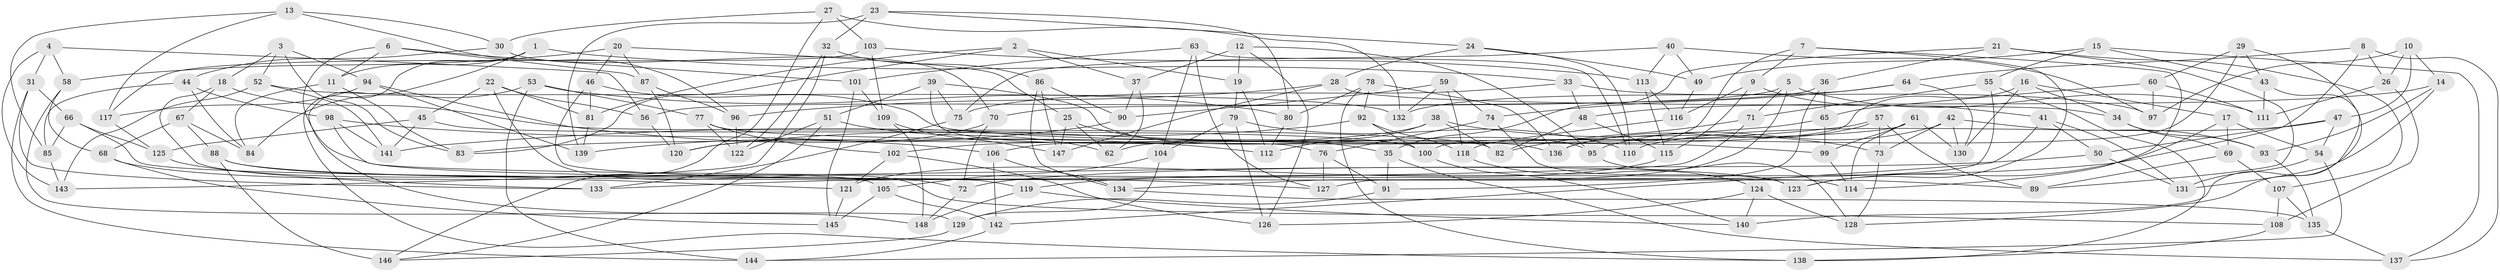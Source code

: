 // Generated by graph-tools (version 1.1) at 2025/27/03/09/25 03:27:02]
// undirected, 148 vertices, 296 edges
graph export_dot {
graph [start="1"]
  node [color=gray90,style=filled];
  1;
  2;
  3;
  4;
  5;
  6;
  7;
  8;
  9;
  10;
  11;
  12;
  13;
  14;
  15;
  16;
  17;
  18;
  19;
  20;
  21;
  22;
  23;
  24;
  25;
  26;
  27;
  28;
  29;
  30;
  31;
  32;
  33;
  34;
  35;
  36;
  37;
  38;
  39;
  40;
  41;
  42;
  43;
  44;
  45;
  46;
  47;
  48;
  49;
  50;
  51;
  52;
  53;
  54;
  55;
  56;
  57;
  58;
  59;
  60;
  61;
  62;
  63;
  64;
  65;
  66;
  67;
  68;
  69;
  70;
  71;
  72;
  73;
  74;
  75;
  76;
  77;
  78;
  79;
  80;
  81;
  82;
  83;
  84;
  85;
  86;
  87;
  88;
  89;
  90;
  91;
  92;
  93;
  94;
  95;
  96;
  97;
  98;
  99;
  100;
  101;
  102;
  103;
  104;
  105;
  106;
  107;
  108;
  109;
  110;
  111;
  112;
  113;
  114;
  115;
  116;
  117;
  118;
  119;
  120;
  121;
  122;
  123;
  124;
  125;
  126;
  127;
  128;
  129;
  130;
  131;
  132;
  133;
  134;
  135;
  136;
  137;
  138;
  139;
  140;
  141;
  142;
  143;
  144;
  145;
  146;
  147;
  148;
  1 -- 138;
  1 -- 33;
  1 -- 148;
  1 -- 11;
  2 -- 37;
  2 -- 19;
  2 -- 81;
  2 -- 83;
  3 -- 94;
  3 -- 52;
  3 -- 18;
  3 -- 83;
  4 -- 58;
  4 -- 56;
  4 -- 31;
  4 -- 143;
  5 -- 111;
  5 -- 71;
  5 -- 134;
  5 -- 56;
  6 -- 11;
  6 -- 87;
  6 -- 89;
  6 -- 101;
  7 -- 9;
  7 -- 123;
  7 -- 114;
  7 -- 136;
  8 -- 64;
  8 -- 119;
  8 -- 137;
  8 -- 26;
  9 -- 116;
  9 -- 41;
  9 -- 115;
  10 -- 14;
  10 -- 26;
  10 -- 97;
  10 -- 47;
  11 -- 84;
  11 -- 83;
  12 -- 126;
  12 -- 95;
  12 -- 37;
  12 -- 19;
  13 -- 96;
  13 -- 85;
  13 -- 30;
  13 -- 117;
  14 -- 48;
  14 -- 93;
  14 -- 131;
  15 -- 49;
  15 -- 55;
  15 -- 137;
  15 -- 43;
  16 -- 17;
  16 -- 34;
  16 -- 62;
  16 -- 130;
  17 -- 54;
  17 -- 123;
  17 -- 69;
  18 -- 105;
  18 -- 82;
  18 -- 67;
  19 -- 112;
  19 -- 79;
  20 -- 25;
  20 -- 58;
  20 -- 87;
  20 -- 46;
  21 -- 107;
  21 -- 89;
  21 -- 36;
  21 -- 35;
  22 -- 81;
  22 -- 45;
  22 -- 108;
  22 -- 56;
  23 -- 32;
  23 -- 80;
  23 -- 24;
  23 -- 139;
  24 -- 28;
  24 -- 49;
  24 -- 110;
  25 -- 147;
  25 -- 62;
  25 -- 35;
  26 -- 108;
  26 -- 111;
  27 -- 132;
  27 -- 146;
  27 -- 30;
  27 -- 103;
  28 -- 34;
  28 -- 96;
  28 -- 147;
  29 -- 100;
  29 -- 60;
  29 -- 43;
  29 -- 140;
  30 -- 44;
  30 -- 70;
  31 -- 133;
  31 -- 144;
  31 -- 66;
  32 -- 143;
  32 -- 86;
  32 -- 122;
  33 -- 48;
  33 -- 97;
  33 -- 75;
  34 -- 69;
  34 -- 93;
  35 -- 91;
  35 -- 137;
  36 -- 91;
  36 -- 70;
  36 -- 65;
  37 -- 62;
  37 -- 90;
  38 -- 102;
  38 -- 82;
  38 -- 73;
  38 -- 112;
  39 -- 76;
  39 -- 51;
  39 -- 75;
  39 -- 95;
  40 -- 75;
  40 -- 97;
  40 -- 113;
  40 -- 49;
  41 -- 50;
  41 -- 131;
  41 -- 142;
  42 -- 73;
  42 -- 93;
  42 -- 130;
  42 -- 95;
  43 -- 128;
  43 -- 111;
  44 -- 85;
  44 -- 98;
  44 -- 84;
  45 -- 125;
  45 -- 100;
  45 -- 141;
  46 -- 72;
  46 -- 81;
  46 -- 99;
  47 -- 54;
  47 -- 50;
  47 -- 110;
  48 -- 82;
  48 -- 115;
  49 -- 116;
  50 -- 131;
  50 -- 72;
  51 -- 146;
  51 -- 122;
  51 -- 62;
  52 -- 143;
  52 -- 132;
  52 -- 141;
  53 -- 77;
  53 -- 144;
  53 -- 84;
  53 -- 80;
  54 -- 144;
  54 -- 131;
  55 -- 138;
  55 -- 127;
  55 -- 71;
  56 -- 120;
  57 -- 83;
  57 -- 136;
  57 -- 73;
  57 -- 89;
  58 -- 129;
  58 -- 68;
  59 -- 74;
  59 -- 90;
  59 -- 132;
  59 -- 118;
  60 -- 97;
  60 -- 111;
  60 -- 65;
  61 -- 106;
  61 -- 99;
  61 -- 114;
  61 -- 130;
  63 -- 101;
  63 -- 110;
  63 -- 104;
  63 -- 127;
  64 -- 74;
  64 -- 132;
  64 -- 130;
  65 -- 99;
  65 -- 141;
  66 -- 85;
  66 -- 119;
  66 -- 125;
  67 -- 84;
  67 -- 88;
  67 -- 68;
  68 -- 121;
  68 -- 145;
  69 -- 107;
  69 -- 89;
  70 -- 72;
  70 -- 120;
  71 -- 133;
  71 -- 82;
  72 -- 148;
  73 -- 128;
  74 -- 123;
  74 -- 76;
  75 -- 133;
  76 -- 91;
  76 -- 127;
  77 -- 136;
  77 -- 122;
  77 -- 102;
  78 -- 80;
  78 -- 92;
  78 -- 138;
  78 -- 136;
  79 -- 110;
  79 -- 104;
  79 -- 126;
  80 -- 112;
  81 -- 139;
  85 -- 143;
  86 -- 90;
  86 -- 134;
  86 -- 147;
  87 -- 120;
  87 -- 96;
  88 -- 146;
  88 -- 127;
  88 -- 123;
  90 -- 139;
  91 -- 129;
  92 -- 120;
  92 -- 118;
  92 -- 100;
  93 -- 135;
  94 -- 112;
  94 -- 139;
  94 -- 117;
  95 -- 128;
  96 -- 122;
  98 -- 141;
  98 -- 114;
  98 -- 106;
  99 -- 114;
  100 -- 140;
  101 -- 145;
  101 -- 109;
  102 -- 121;
  102 -- 126;
  103 -- 117;
  103 -- 113;
  103 -- 109;
  104 -- 129;
  104 -- 105;
  105 -- 145;
  105 -- 142;
  106 -- 142;
  106 -- 134;
  107 -- 108;
  107 -- 135;
  108 -- 138;
  109 -- 148;
  109 -- 147;
  113 -- 116;
  113 -- 115;
  115 -- 121;
  116 -- 118;
  117 -- 125;
  118 -- 124;
  119 -- 148;
  119 -- 140;
  121 -- 145;
  124 -- 140;
  124 -- 128;
  124 -- 126;
  125 -- 133;
  129 -- 146;
  134 -- 135;
  135 -- 137;
  142 -- 144;
}
